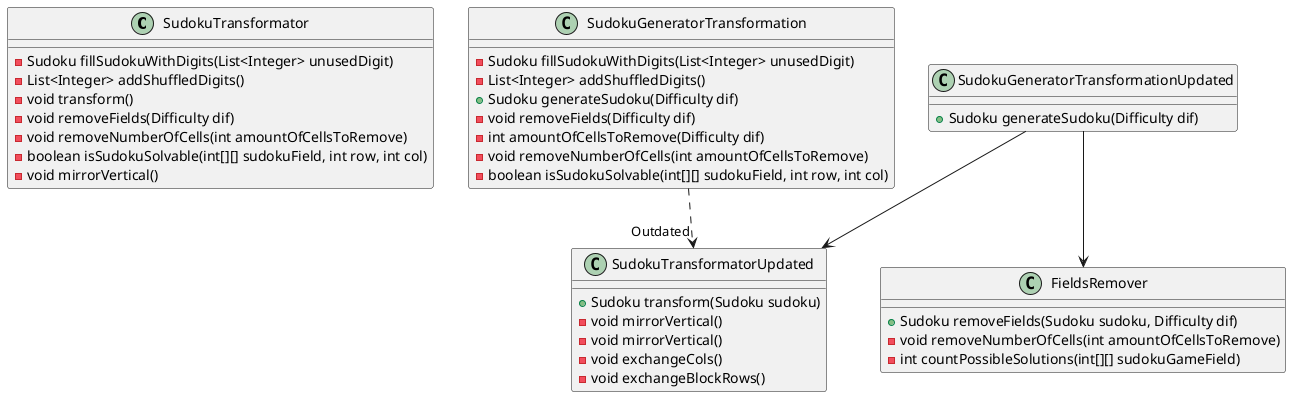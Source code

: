 @startuml
class SudokuTransformator {
   - Sudoku fillSudokuWithDigits(List<Integer> unusedDigit)
   - List<Integer> addShuffledDigits()
   - void transform()
   - void removeFields(Difficulty dif)
   - void removeNumberOfCells(int amountOfCellsToRemove)
   - boolean isSudokuSolvable(int[][] sudokuField, int row, int col)
   - void mirrorVertical()
}

class SudokuTransformatorUpdated {
   + Sudoku transform(Sudoku sudoku)
   - void mirrorVertical()
   - void mirrorVertical()
   - void exchangeCols()
   - void exchangeBlockRows()
}

class SudokuGeneratorTransformation {
   - Sudoku fillSudokuWithDigits(List<Integer> unusedDigit)
   - List<Integer> addShuffledDigits()
   + Sudoku generateSudoku(Difficulty dif)
   - void removeFields(Difficulty dif)
   - int amountOfCellsToRemove(Difficulty dif)
   - void removeNumberOfCells(int amountOfCellsToRemove)
   - boolean isSudokuSolvable(int[][] sudokuField, int row, int col)
}

class FieldsRemover {
   + Sudoku removeFields(Sudoku sudoku, Difficulty dif)
   - void removeNumberOfCells(int amountOfCellsToRemove)
   - int countPossibleSolutions(int[][] sudokuGameField)
 }

 class SudokuGeneratorTransformationUpdated {
  + Sudoku generateSudoku(Difficulty dif)
 }

SudokuGeneratorTransformation ..>"Outdated" SudokuTransformatorUpdated
SudokuGeneratorTransformationUpdated --> FieldsRemover
SudokuGeneratorTransformationUpdated --> SudokuTransformatorUpdated
@enduml